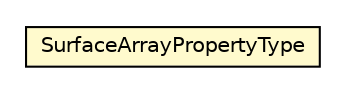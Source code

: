 #!/usr/local/bin/dot
#
# Class diagram 
# Generated by UMLGraph version R5_6-24-gf6e263 (http://www.umlgraph.org/)
#

digraph G {
	edge [fontname="Helvetica",fontsize=10,labelfontname="Helvetica",labelfontsize=10];
	node [fontname="Helvetica",fontsize=10,shape=plaintext];
	nodesep=0.25;
	ranksep=0.5;
	// nl.b3p.topnl.top250nl.SurfaceArrayPropertyType
	c33104 [label=<<table title="nl.b3p.topnl.top250nl.SurfaceArrayPropertyType" border="0" cellborder="1" cellspacing="0" cellpadding="2" port="p" bgcolor="lemonChiffon" href="./SurfaceArrayPropertyType.html">
		<tr><td><table border="0" cellspacing="0" cellpadding="1">
<tr><td align="center" balign="center"> SurfaceArrayPropertyType </td></tr>
		</table></td></tr>
		</table>>, URL="./SurfaceArrayPropertyType.html", fontname="Helvetica", fontcolor="black", fontsize=10.0];
}

